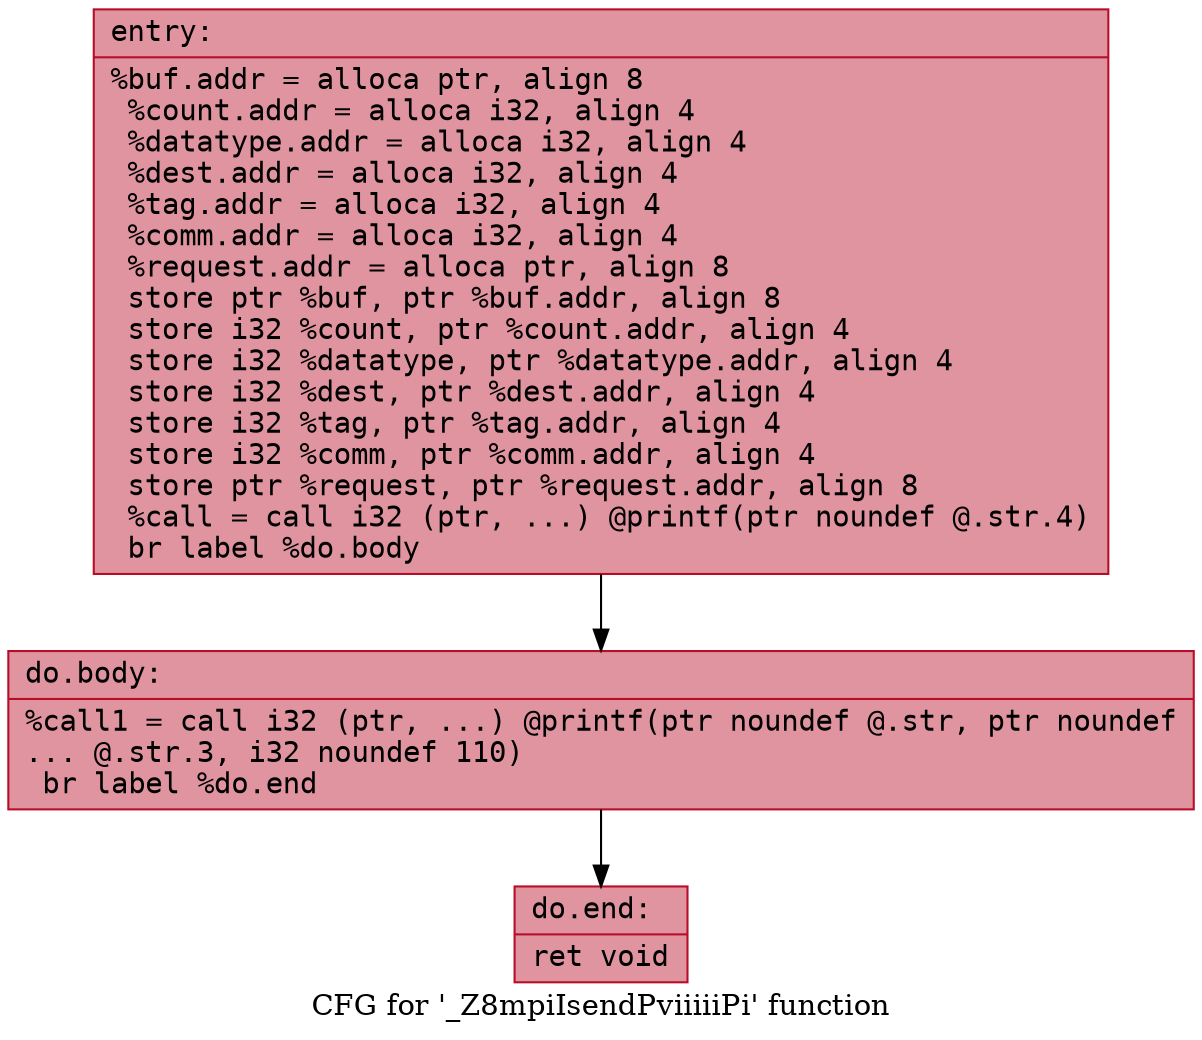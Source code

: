 digraph "CFG for '_Z8mpiIsendPviiiiiPi' function" {
	label="CFG for '_Z8mpiIsendPviiiiiPi' function";

	Node0x5606e0057f40 [shape=record,color="#b70d28ff", style=filled, fillcolor="#b70d2870" fontname="Courier",label="{entry:\l|  %buf.addr = alloca ptr, align 8\l  %count.addr = alloca i32, align 4\l  %datatype.addr = alloca i32, align 4\l  %dest.addr = alloca i32, align 4\l  %tag.addr = alloca i32, align 4\l  %comm.addr = alloca i32, align 4\l  %request.addr = alloca ptr, align 8\l  store ptr %buf, ptr %buf.addr, align 8\l  store i32 %count, ptr %count.addr, align 4\l  store i32 %datatype, ptr %datatype.addr, align 4\l  store i32 %dest, ptr %dest.addr, align 4\l  store i32 %tag, ptr %tag.addr, align 4\l  store i32 %comm, ptr %comm.addr, align 4\l  store ptr %request, ptr %request.addr, align 8\l  %call = call i32 (ptr, ...) @printf(ptr noundef @.str.4)\l  br label %do.body\l}"];
	Node0x5606e0057f40 -> Node0x5606e0058e80[tooltip="entry -> do.body\nProbability 100.00%" ];
	Node0x5606e0058e80 [shape=record,color="#b70d28ff", style=filled, fillcolor="#b70d2870" fontname="Courier",label="{do.body:\l|  %call1 = call i32 (ptr, ...) @printf(ptr noundef @.str, ptr noundef\l... @.str.3, i32 noundef 110)\l  br label %do.end\l}"];
	Node0x5606e0058e80 -> Node0x5606e0059000[tooltip="do.body -> do.end\nProbability 100.00%" ];
	Node0x5606e0059000 [shape=record,color="#b70d28ff", style=filled, fillcolor="#b70d2870" fontname="Courier",label="{do.end:\l|  ret void\l}"];
}
